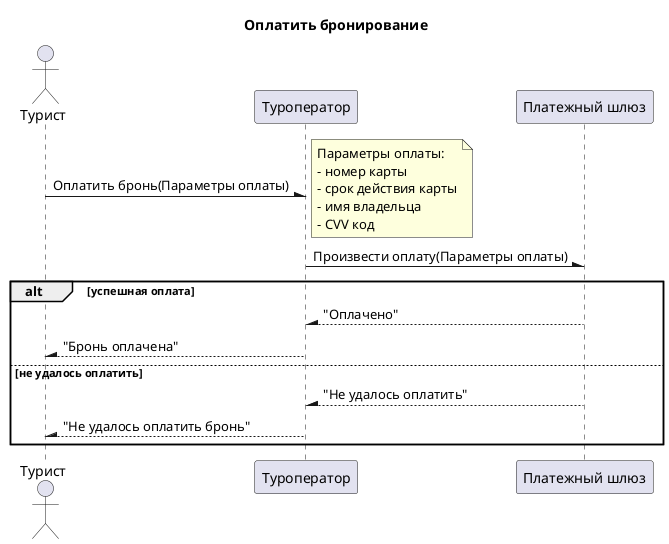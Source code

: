 @startuml Оплатить бронирование
    title Оплатить бронирование
    actor Турист
    participant Туроператор
    participant Платежка as "Платежный шлюз"
    
    Турист -\ Туроператор: Оплатить бронь(Параметры оплаты)
    note right
        Параметры оплаты:
        - номер карты
        - срок действия карты
        - имя владельца
        - CVV код
    end note
    Туроператор -\ Платежка: Произвести оплату(Параметры оплаты)
    alt успешная оплата
    Платежка --\ Туроператор: "Оплачено"
    Туроператор --\ Турист: "Бронь оплачена" 
    else не удалось оплатить
    Платежка --\ Туроператор: "Не удалось оплатить"
    Туроператор --\ Турист: "Не удалось оплатить бронь"
    end

@enduml